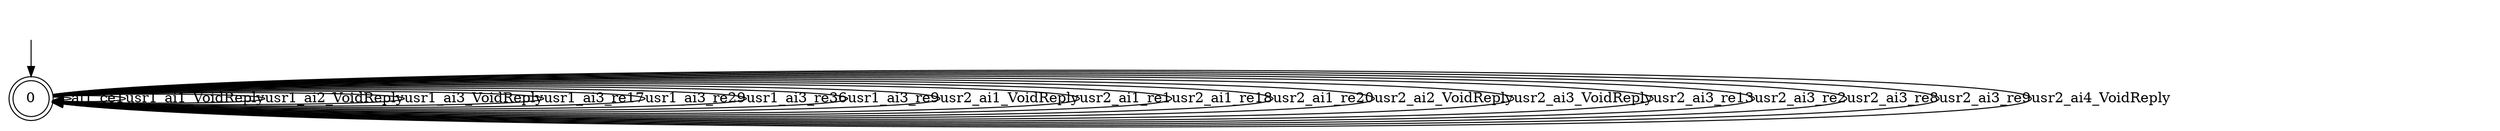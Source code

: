 digraph T1 {
0 [label="0", shape=doublecircle];
0 -> 0  [label="ai1_ce1"];
0 -> 0  [label="usr1_ai1_VoidReply"];
0 -> 0  [label="usr1_ai2_VoidReply"];
0 -> 0  [label="usr1_ai3_VoidReply"];
0 -> 0  [label="usr1_ai3_re17"];
0 -> 0  [label="usr1_ai3_re29"];
0 -> 0  [label="usr1_ai3_re36"];
0 -> 0  [label="usr1_ai3_re9"];
0 -> 0  [label="usr2_ai1_VoidReply"];
0 -> 0  [label="usr2_ai1_re1"];
0 -> 0  [label="usr2_ai1_re18"];
0 -> 0  [label="usr2_ai1_re20"];
0 -> 0  [label="usr2_ai2_VoidReply"];
0 -> 0  [label="usr2_ai3_VoidReply"];
0 -> 0  [label="usr2_ai3_re13"];
0 -> 0  [label="usr2_ai3_re2"];
0 -> 0  [label="usr2_ai3_re8"];
0 -> 0  [label="usr2_ai3_re9"];
0 -> 0  [label="usr2_ai4_VoidReply"];
__start0 [label="", shape=none];
__start0 -> 0  [label=""];
}
